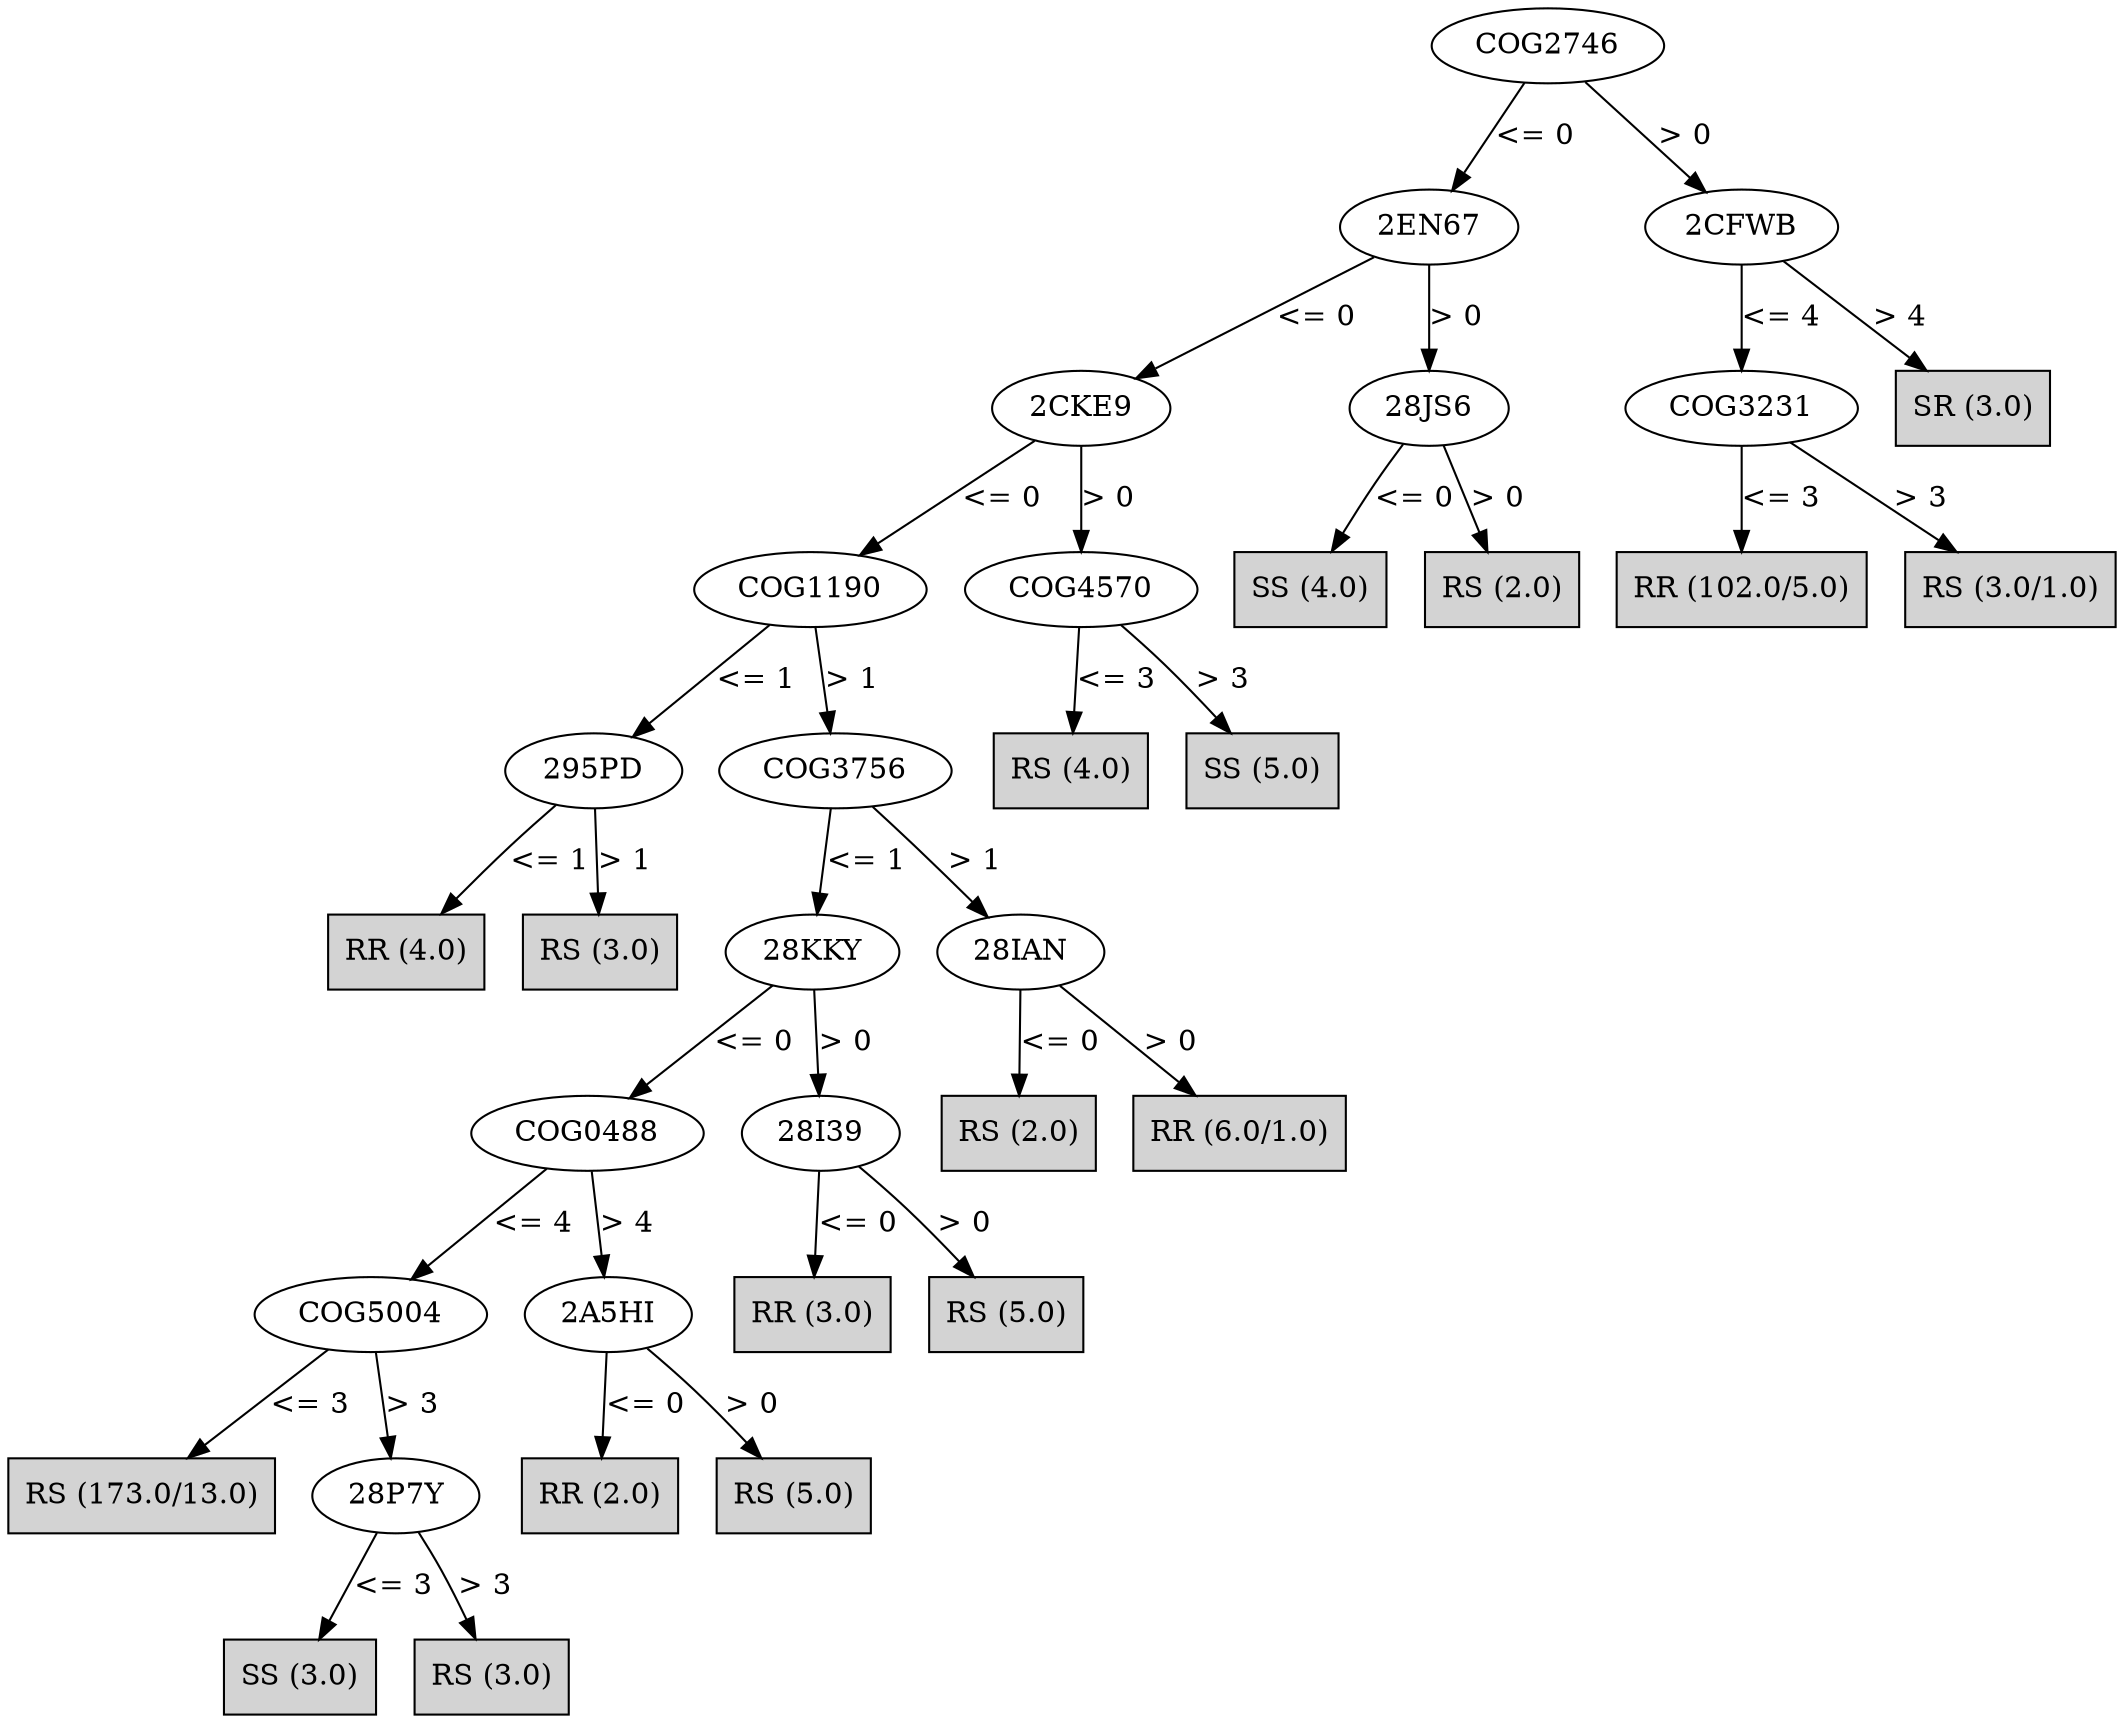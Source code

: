 digraph J48Tree {
N0 [label="COG2746" ]
N0->N1 [label="<= 0"]
N1 [label="2EN67" ]
N1->N2 [label="<= 0"]
N2 [label="2CKE9" ]
N2->N3 [label="<= 0"]
N3 [label="COG1190" ]
N3->N4 [label="<= 1"]
N4 [label="295PD" ]
N4->N5 [label="<= 1"]
N5 [label="RR (4.0)" shape=box style=filled ]
N4->N6 [label="> 1"]
N6 [label="RS (3.0)" shape=box style=filled ]
N3->N7 [label="> 1"]
N7 [label="COG3756" ]
N7->N8 [label="<= 1"]
N8 [label="28KKY" ]
N8->N9 [label="<= 0"]
N9 [label="COG0488" ]
N9->N10 [label="<= 4"]
N10 [label="COG5004" ]
N10->N11 [label="<= 3"]
N11 [label="RS (173.0/13.0)" shape=box style=filled ]
N10->N12 [label="> 3"]
N12 [label="28P7Y" ]
N12->N13 [label="<= 3"]
N13 [label="SS (3.0)" shape=box style=filled ]
N12->N14 [label="> 3"]
N14 [label="RS (3.0)" shape=box style=filled ]
N9->N15 [label="> 4"]
N15 [label="2A5HI" ]
N15->N16 [label="<= 0"]
N16 [label="RR (2.0)" shape=box style=filled ]
N15->N17 [label="> 0"]
N17 [label="RS (5.0)" shape=box style=filled ]
N8->N18 [label="> 0"]
N18 [label="28I39" ]
N18->N19 [label="<= 0"]
N19 [label="RR (3.0)" shape=box style=filled ]
N18->N20 [label="> 0"]
N20 [label="RS (5.0)" shape=box style=filled ]
N7->N21 [label="> 1"]
N21 [label="28IAN" ]
N21->N22 [label="<= 0"]
N22 [label="RS (2.0)" shape=box style=filled ]
N21->N23 [label="> 0"]
N23 [label="RR (6.0/1.0)" shape=box style=filled ]
N2->N24 [label="> 0"]
N24 [label="COG4570" ]
N24->N25 [label="<= 3"]
N25 [label="RS (4.0)" shape=box style=filled ]
N24->N26 [label="> 3"]
N26 [label="SS (5.0)" shape=box style=filled ]
N1->N27 [label="> 0"]
N27 [label="28JS6" ]
N27->N28 [label="<= 0"]
N28 [label="SS (4.0)" shape=box style=filled ]
N27->N29 [label="> 0"]
N29 [label="RS (2.0)" shape=box style=filled ]
N0->N30 [label="> 0"]
N30 [label="2CFWB" ]
N30->N31 [label="<= 4"]
N31 [label="COG3231" ]
N31->N32 [label="<= 3"]
N32 [label="RR (102.0/5.0)" shape=box style=filled ]
N31->N33 [label="> 3"]
N33 [label="RS (3.0/1.0)" shape=box style=filled ]
N30->N34 [label="> 4"]
N34 [label="SR (3.0)" shape=box style=filled ]
}

